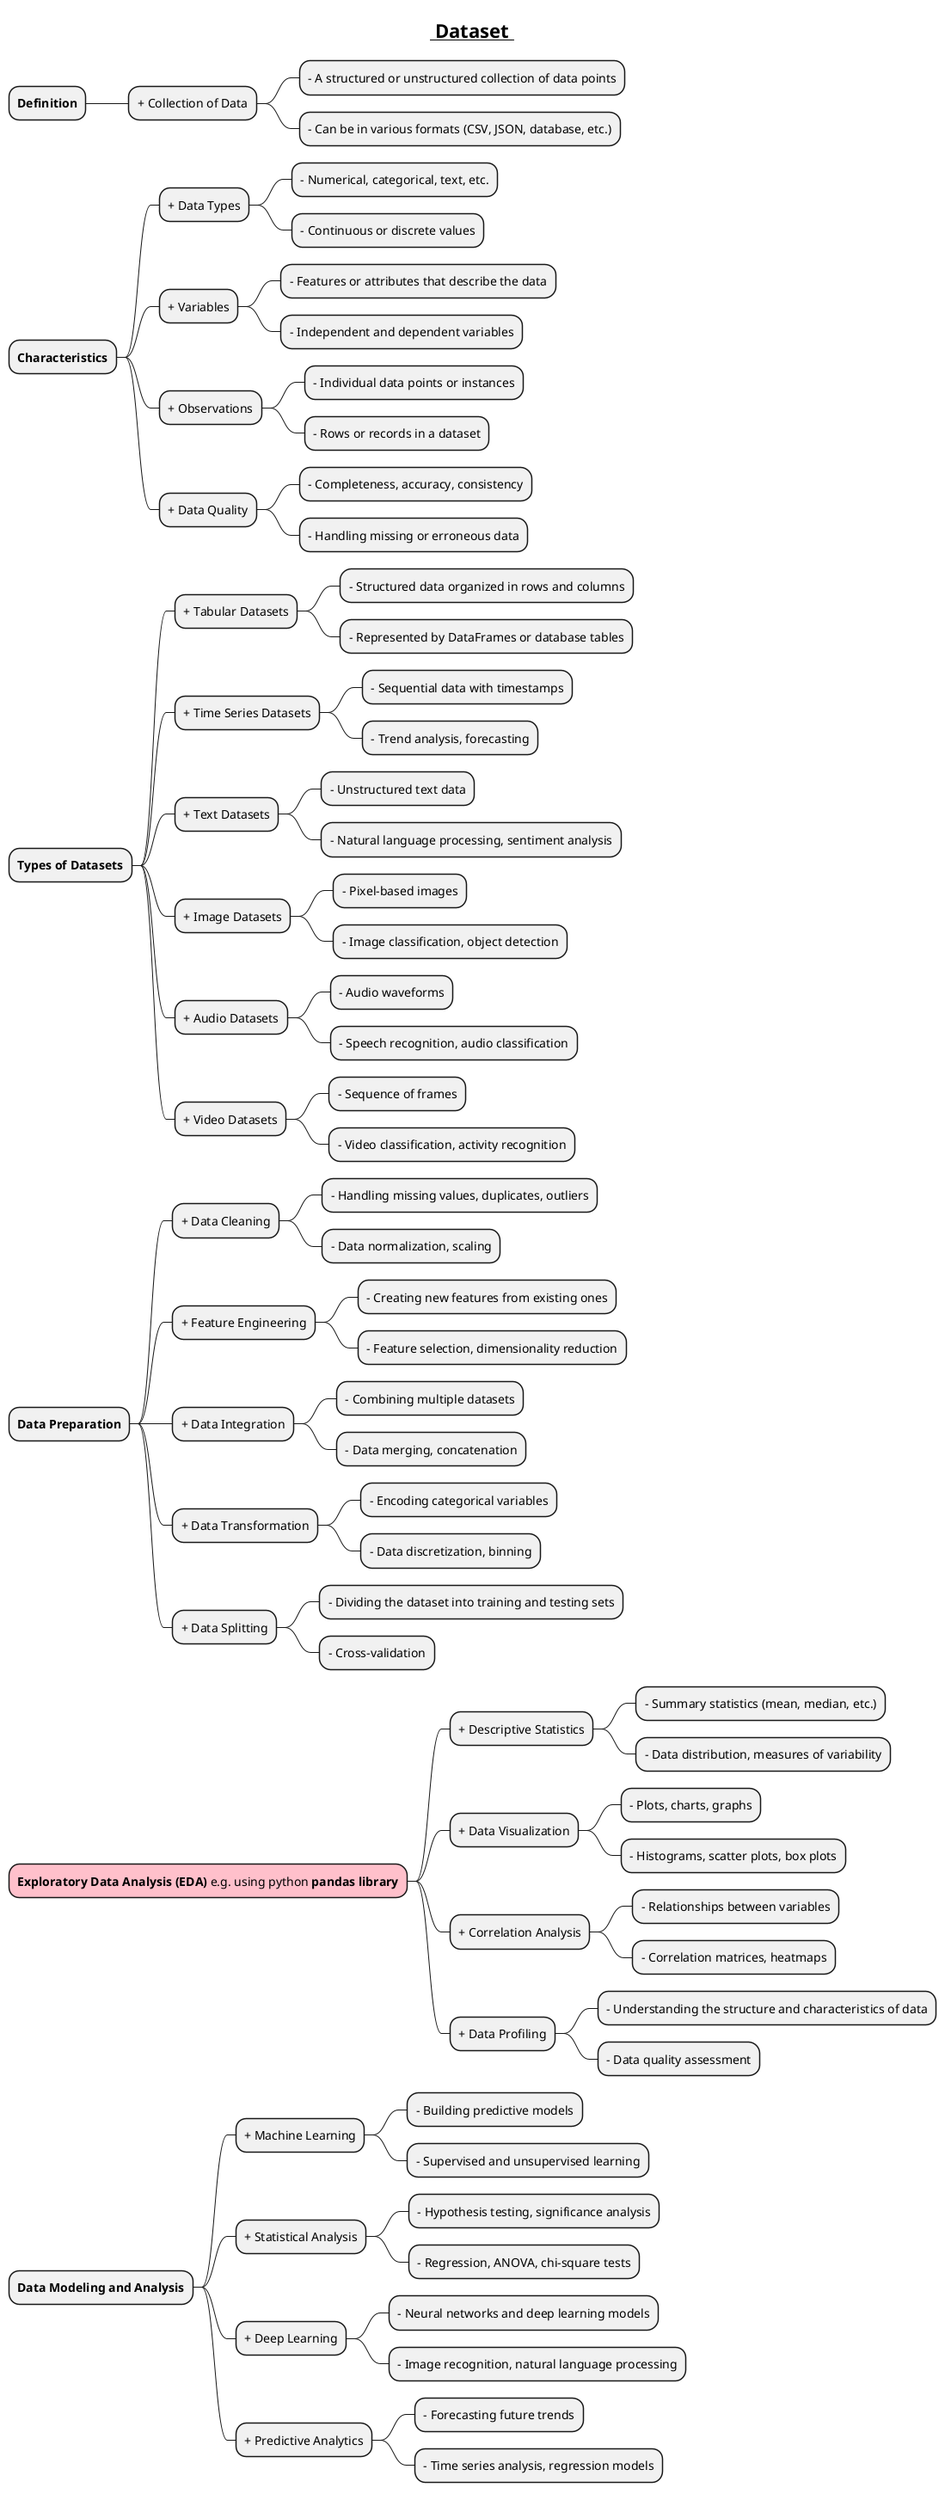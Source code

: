 @startmindmap

title =__ Dataset __

* **Definition**
** + Collection of Data
*** - A structured or unstructured collection of data points
*** - Can be in various formats (CSV, JSON, database, etc.)

* **Characteristics**
** + Data Types
*** - Numerical, categorical, text, etc.
*** - Continuous or discrete values
** + Variables
*** - Features or attributes that describe the data
*** - Independent and dependent variables
** + Observations
*** - Individual data points or instances
*** - Rows or records in a dataset
** + Data Quality
*** - Completeness, accuracy, consistency
*** - Handling missing or erroneous data

* **Types of Datasets**
** + Tabular Datasets
*** - Structured data organized in rows and columns
*** - Represented by DataFrames or database tables
** + Time Series Datasets
*** - Sequential data with timestamps
*** - Trend analysis, forecasting
** + Text Datasets
*** - Unstructured text data
*** - Natural language processing, sentiment analysis
** + Image Datasets
*** - Pixel-based images
*** - Image classification, object detection
** + Audio Datasets
*** - Audio waveforms
*** - Speech recognition, audio classification
** + Video Datasets
*** - Sequence of frames
*** - Video classification, activity recognition

* **Data Preparation**
** + Data Cleaning
*** - Handling missing values, duplicates, outliers
*** - Data normalization, scaling
** + Feature Engineering
*** - Creating new features from existing ones
*** - Feature selection, dimensionality reduction
** + Data Integration
*** - Combining multiple datasets
*** - Data merging, concatenation
** + Data Transformation
*** - Encoding categorical variables
*** - Data discretization, binning
** + Data Splitting
*** - Dividing the dataset into training and testing sets
*** - Cross-validation

*[#pink] **Exploratory Data Analysis (EDA)** e.g. using python **pandas library**
** + Descriptive Statistics
*** - Summary statistics (mean, median, etc.)
*** - Data distribution, measures of variability
** + Data Visualization
*** - Plots, charts, graphs
*** - Histograms, scatter plots, box plots
** + Correlation Analysis
*** - Relationships between variables
*** - Correlation matrices, heatmaps
** + Data Profiling
*** - Understanding the structure and characteristics of data
*** - Data quality assessment

* **Data Modeling and Analysis**
** + Machine Learning
*** - Building predictive models
*** - Supervised and unsupervised learning
** + Statistical Analysis
*** - Hypothesis testing, significance analysis
*** - Regression, ANOVA, chi-square tests
** + Deep Learning
*** - Neural networks and deep learning models
*** - Image recognition, natural language processing
** + Predictive Analytics
*** - Forecasting future trends
*** - Time series analysis, regression models

@endmindmap
